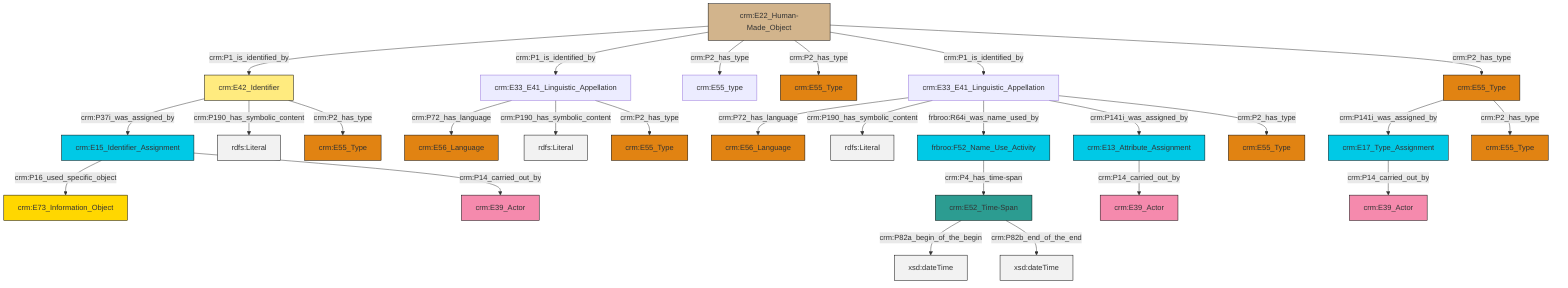 graph TD
classDef Literal fill:#f2f2f2,stroke:#000000;
classDef CRM_Entity fill:#FFFFFF,stroke:#000000;
classDef Temporal_Entity fill:#00C9E6, stroke:#000000;
classDef Type fill:#E18312, stroke:#000000;
classDef Time-Span fill:#2C9C91, stroke:#000000;
classDef Appellation fill:#FFEB7F, stroke:#000000;
classDef Place fill:#008836, stroke:#000000;
classDef Persistent_Item fill:#B266B2, stroke:#000000;
classDef Conceptual_Object fill:#FFD700, stroke:#000000;
classDef Physical_Thing fill:#D2B48C, stroke:#000000;
classDef Actor fill:#f58aad, stroke:#000000;
classDef PC_Classes fill:#4ce600, stroke:#000000;
classDef Multi fill:#cccccc,stroke:#000000;

0["crm:E22_Human-Made_Object"]:::Physical_Thing -->|crm:P1_is_identified_by| 1["crm:E42_Identifier"]:::Appellation
5["crm:E33_E41_Linguistic_Appellation"]:::Default -->|crm:P72_has_language| 6["crm:E56_Language"]:::Type
5["crm:E33_E41_Linguistic_Appellation"]:::Default -->|crm:P190_has_symbolic_content| 10[rdfs:Literal]:::Literal
13["crm:E17_Type_Assignment"]:::Temporal_Entity -->|crm:P14_carried_out_by| 14["crm:E39_Actor"]:::Actor
1["crm:E42_Identifier"]:::Appellation -->|crm:P37i_was_assigned_by| 22["crm:E15_Identifier_Assignment"]:::Temporal_Entity
23["crm:E33_E41_Linguistic_Appellation"]:::Default -->|crm:P72_has_language| 24["crm:E56_Language"]:::Type
0["crm:E22_Human-Made_Object"]:::Physical_Thing -->|crm:P1_is_identified_by| 5["crm:E33_E41_Linguistic_Appellation"]:::Default
15["crm:E52_Time-Span"]:::Time-Span -->|crm:P82a_begin_of_the_begin| 29[xsd:dateTime]:::Literal
32["crm:E55_Type"]:::Type -->|crm:P141i_was_assigned_by| 13["crm:E17_Type_Assignment"]:::Temporal_Entity
1["crm:E42_Identifier"]:::Appellation -->|crm:P190_has_symbolic_content| 33[rdfs:Literal]:::Literal
5["crm:E33_E41_Linguistic_Appellation"]:::Default -->|crm:P2_has_type| 8["crm:E55_Type"]:::Type
0["crm:E22_Human-Made_Object"]:::Physical_Thing -->|crm:P2_has_type| 17["crm:E55_type"]:::Default
38["frbroo:F52_Name_Use_Activity"]:::Temporal_Entity -->|crm:P4_has_time-span| 15["crm:E52_Time-Span"]:::Time-Span
1["crm:E42_Identifier"]:::Appellation -->|crm:P2_has_type| 19["crm:E55_Type"]:::Type
15["crm:E52_Time-Span"]:::Time-Span -->|crm:P82b_end_of_the_end| 42[xsd:dateTime]:::Literal
22["crm:E15_Identifier_Assignment"]:::Temporal_Entity -->|crm:P16_used_specific_object| 43["crm:E73_Information_Object"]:::Conceptual_Object
22["crm:E15_Identifier_Assignment"]:::Temporal_Entity -->|crm:P14_carried_out_by| 11["crm:E39_Actor"]:::Actor
32["crm:E55_Type"]:::Type -->|crm:P2_has_type| 34["crm:E55_Type"]:::Type
0["crm:E22_Human-Made_Object"]:::Physical_Thing -->|crm:P2_has_type| 25["crm:E55_Type"]:::Type
23["crm:E33_E41_Linguistic_Appellation"]:::Default -->|crm:P190_has_symbolic_content| 45[rdfs:Literal]:::Literal
0["crm:E22_Human-Made_Object"]:::Physical_Thing -->|crm:P1_is_identified_by| 23["crm:E33_E41_Linguistic_Appellation"]:::Default
0["crm:E22_Human-Made_Object"]:::Physical_Thing -->|crm:P2_has_type| 32["crm:E55_Type"]:::Type
27["crm:E13_Attribute_Assignment"]:::Temporal_Entity -->|crm:P14_carried_out_by| 3["crm:E39_Actor"]:::Actor
23["crm:E33_E41_Linguistic_Appellation"]:::Default -->|frbroo:R64i_was_name_used_by| 38["frbroo:F52_Name_Use_Activity"]:::Temporal_Entity
23["crm:E33_E41_Linguistic_Appellation"]:::Default -->|crm:P141i_was_assigned_by| 27["crm:E13_Attribute_Assignment"]:::Temporal_Entity
23["crm:E33_E41_Linguistic_Appellation"]:::Default -->|crm:P2_has_type| 36["crm:E55_Type"]:::Type